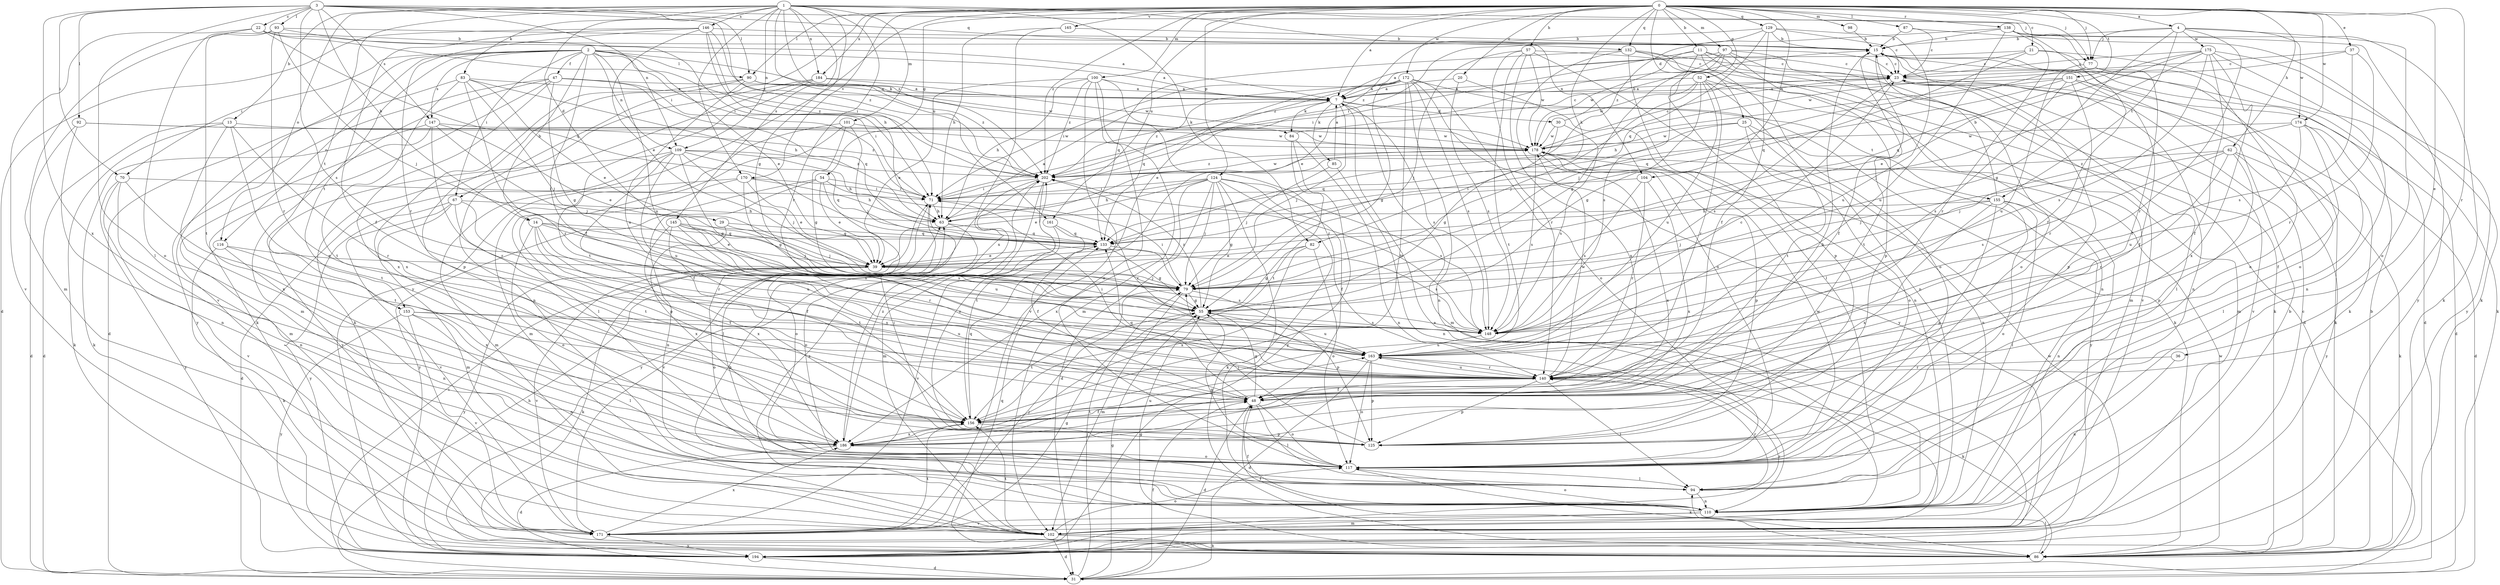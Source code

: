 strict digraph  {
0;
1;
2;
3;
4;
7;
11;
13;
14;
15;
20;
21;
22;
23;
25;
29;
30;
31;
36;
37;
39;
47;
48;
52;
54;
55;
57;
62;
63;
67;
70;
71;
77;
79;
82;
83;
84;
85;
86;
87;
90;
92;
93;
94;
97;
98;
100;
101;
102;
104;
109;
110;
116;
117;
124;
125;
129;
132;
133;
138;
140;
145;
146;
147;
148;
151;
153;
155;
156;
161;
163;
165;
170;
171;
172;
174;
175;
178;
184;
186;
194;
202;
0 -> 4  [label=a];
0 -> 7  [label=a];
0 -> 11  [label=b];
0 -> 20  [label=c];
0 -> 21  [label=c];
0 -> 25  [label=d];
0 -> 36  [label=e];
0 -> 37  [label=e];
0 -> 52  [label=g];
0 -> 54  [label=g];
0 -> 57  [label=h];
0 -> 62  [label=h];
0 -> 67  [label=i];
0 -> 77  [label=j];
0 -> 82  [label=k];
0 -> 87  [label=l];
0 -> 90  [label=l];
0 -> 97  [label=m];
0 -> 98  [label=m];
0 -> 100  [label=m];
0 -> 104  [label=n];
0 -> 124  [label=p];
0 -> 129  [label=q];
0 -> 132  [label=q];
0 -> 138  [label=r];
0 -> 140  [label=r];
0 -> 151  [label=t];
0 -> 161  [label=u];
0 -> 165  [label=v];
0 -> 170  [label=v];
0 -> 172  [label=w];
0 -> 174  [label=w];
0 -> 184  [label=x];
0 -> 194  [label=y];
0 -> 202  [label=z];
1 -> 13  [label=b];
1 -> 29  [label=d];
1 -> 55  [label=g];
1 -> 77  [label=j];
1 -> 82  [label=k];
1 -> 83  [label=k];
1 -> 101  [label=m];
1 -> 104  [label=n];
1 -> 109  [label=n];
1 -> 116  [label=o];
1 -> 140  [label=r];
1 -> 145  [label=s];
1 -> 146  [label=s];
1 -> 153  [label=t];
1 -> 161  [label=u];
1 -> 170  [label=v];
1 -> 184  [label=x];
1 -> 202  [label=z];
2 -> 7  [label=a];
2 -> 14  [label=b];
2 -> 39  [label=e];
2 -> 47  [label=f];
2 -> 48  [label=f];
2 -> 67  [label=i];
2 -> 70  [label=i];
2 -> 84  [label=k];
2 -> 90  [label=l];
2 -> 109  [label=n];
2 -> 116  [label=o];
2 -> 147  [label=s];
2 -> 153  [label=t];
2 -> 163  [label=u];
2 -> 171  [label=v];
2 -> 202  [label=z];
3 -> 14  [label=b];
3 -> 22  [label=c];
3 -> 70  [label=i];
3 -> 77  [label=j];
3 -> 90  [label=l];
3 -> 92  [label=l];
3 -> 93  [label=l];
3 -> 94  [label=l];
3 -> 109  [label=n];
3 -> 132  [label=q];
3 -> 147  [label=s];
3 -> 148  [label=s];
3 -> 186  [label=x];
3 -> 202  [label=z];
4 -> 15  [label=b];
4 -> 55  [label=g];
4 -> 77  [label=j];
4 -> 117  [label=o];
4 -> 140  [label=r];
4 -> 155  [label=t];
4 -> 174  [label=w];
4 -> 175  [label=w];
7 -> 30  [label=d];
7 -> 79  [label=j];
7 -> 84  [label=k];
7 -> 85  [label=k];
7 -> 102  [label=m];
7 -> 148  [label=s];
7 -> 155  [label=t];
7 -> 202  [label=z];
11 -> 23  [label=c];
11 -> 39  [label=e];
11 -> 86  [label=k];
11 -> 110  [label=n];
11 -> 117  [label=o];
11 -> 125  [label=p];
11 -> 178  [label=w];
13 -> 31  [label=d];
13 -> 86  [label=k];
13 -> 140  [label=r];
13 -> 156  [label=t];
13 -> 178  [label=w];
13 -> 186  [label=x];
14 -> 39  [label=e];
14 -> 48  [label=f];
14 -> 117  [label=o];
14 -> 133  [label=q];
14 -> 148  [label=s];
14 -> 156  [label=t];
14 -> 163  [label=u];
15 -> 23  [label=c];
15 -> 31  [label=d];
15 -> 48  [label=f];
15 -> 86  [label=k];
15 -> 110  [label=n];
15 -> 156  [label=t];
20 -> 7  [label=a];
20 -> 110  [label=n];
20 -> 148  [label=s];
21 -> 7  [label=a];
21 -> 23  [label=c];
21 -> 86  [label=k];
21 -> 117  [label=o];
21 -> 133  [label=q];
22 -> 7  [label=a];
22 -> 15  [label=b];
22 -> 71  [label=i];
22 -> 102  [label=m];
22 -> 133  [label=q];
22 -> 171  [label=v];
23 -> 7  [label=a];
23 -> 86  [label=k];
23 -> 94  [label=l];
23 -> 125  [label=p];
23 -> 148  [label=s];
23 -> 171  [label=v];
25 -> 110  [label=n];
25 -> 117  [label=o];
25 -> 133  [label=q];
25 -> 178  [label=w];
25 -> 194  [label=y];
29 -> 79  [label=j];
29 -> 133  [label=q];
29 -> 186  [label=x];
30 -> 15  [label=b];
30 -> 55  [label=g];
30 -> 148  [label=s];
30 -> 178  [label=w];
31 -> 48  [label=f];
31 -> 55  [label=g];
31 -> 63  [label=h];
31 -> 71  [label=i];
31 -> 79  [label=j];
36 -> 110  [label=n];
36 -> 140  [label=r];
37 -> 23  [label=c];
37 -> 140  [label=r];
37 -> 148  [label=s];
37 -> 178  [label=w];
39 -> 79  [label=j];
39 -> 86  [label=k];
39 -> 117  [label=o];
39 -> 148  [label=s];
39 -> 171  [label=v];
39 -> 194  [label=y];
47 -> 7  [label=a];
47 -> 55  [label=g];
47 -> 71  [label=i];
47 -> 86  [label=k];
47 -> 102  [label=m];
47 -> 133  [label=q];
47 -> 186  [label=x];
47 -> 194  [label=y];
48 -> 31  [label=d];
48 -> 55  [label=g];
48 -> 94  [label=l];
48 -> 117  [label=o];
48 -> 133  [label=q];
48 -> 156  [label=t];
52 -> 7  [label=a];
52 -> 55  [label=g];
52 -> 79  [label=j];
52 -> 102  [label=m];
52 -> 140  [label=r];
52 -> 156  [label=t];
52 -> 163  [label=u];
52 -> 178  [label=w];
54 -> 39  [label=e];
54 -> 71  [label=i];
54 -> 94  [label=l];
54 -> 110  [label=n];
54 -> 140  [label=r];
54 -> 194  [label=y];
55 -> 148  [label=s];
55 -> 156  [label=t];
55 -> 163  [label=u];
55 -> 202  [label=z];
57 -> 23  [label=c];
57 -> 79  [label=j];
57 -> 110  [label=n];
57 -> 140  [label=r];
57 -> 156  [label=t];
57 -> 178  [label=w];
57 -> 186  [label=x];
62 -> 79  [label=j];
62 -> 86  [label=k];
62 -> 125  [label=p];
62 -> 140  [label=r];
62 -> 148  [label=s];
62 -> 194  [label=y];
62 -> 202  [label=z];
63 -> 7  [label=a];
63 -> 117  [label=o];
63 -> 133  [label=q];
67 -> 63  [label=h];
67 -> 102  [label=m];
67 -> 140  [label=r];
67 -> 156  [label=t];
67 -> 171  [label=v];
67 -> 194  [label=y];
70 -> 71  [label=i];
70 -> 110  [label=n];
70 -> 156  [label=t];
70 -> 171  [label=v];
70 -> 194  [label=y];
71 -> 63  [label=h];
71 -> 117  [label=o];
71 -> 171  [label=v];
77 -> 48  [label=f];
77 -> 79  [label=j];
77 -> 117  [label=o];
77 -> 163  [label=u];
79 -> 55  [label=g];
79 -> 71  [label=i];
79 -> 102  [label=m];
79 -> 125  [label=p];
82 -> 39  [label=e];
82 -> 55  [label=g];
82 -> 117  [label=o];
82 -> 186  [label=x];
83 -> 7  [label=a];
83 -> 31  [label=d];
83 -> 39  [label=e];
83 -> 63  [label=h];
83 -> 79  [label=j];
83 -> 140  [label=r];
83 -> 156  [label=t];
84 -> 23  [label=c];
84 -> 110  [label=n];
84 -> 156  [label=t];
84 -> 194  [label=y];
85 -> 7  [label=a];
85 -> 79  [label=j];
85 -> 110  [label=n];
86 -> 15  [label=b];
86 -> 48  [label=f];
86 -> 55  [label=g];
86 -> 94  [label=l];
86 -> 133  [label=q];
86 -> 178  [label=w];
87 -> 15  [label=b];
87 -> 23  [label=c];
87 -> 86  [label=k];
90 -> 7  [label=a];
90 -> 125  [label=p];
90 -> 163  [label=u];
90 -> 178  [label=w];
90 -> 186  [label=x];
90 -> 202  [label=z];
92 -> 31  [label=d];
92 -> 110  [label=n];
92 -> 178  [label=w];
92 -> 202  [label=z];
93 -> 15  [label=b];
93 -> 71  [label=i];
93 -> 79  [label=j];
93 -> 117  [label=o];
93 -> 140  [label=r];
93 -> 156  [label=t];
94 -> 110  [label=n];
94 -> 140  [label=r];
97 -> 23  [label=c];
97 -> 55  [label=g];
97 -> 71  [label=i];
97 -> 117  [label=o];
97 -> 125  [label=p];
97 -> 148  [label=s];
97 -> 171  [label=v];
97 -> 202  [label=z];
98 -> 15  [label=b];
100 -> 7  [label=a];
100 -> 39  [label=e];
100 -> 63  [label=h];
100 -> 102  [label=m];
100 -> 117  [label=o];
100 -> 140  [label=r];
100 -> 171  [label=v];
100 -> 202  [label=z];
101 -> 55  [label=g];
101 -> 79  [label=j];
101 -> 94  [label=l];
101 -> 102  [label=m];
101 -> 178  [label=w];
102 -> 7  [label=a];
102 -> 23  [label=c];
102 -> 31  [label=d];
102 -> 86  [label=k];
102 -> 117  [label=o];
102 -> 140  [label=r];
102 -> 156  [label=t];
102 -> 202  [label=z];
104 -> 71  [label=i];
104 -> 140  [label=r];
104 -> 148  [label=s];
104 -> 186  [label=x];
109 -> 48  [label=f];
109 -> 55  [label=g];
109 -> 63  [label=h];
109 -> 79  [label=j];
109 -> 102  [label=m];
109 -> 133  [label=q];
109 -> 163  [label=u];
109 -> 171  [label=v];
109 -> 202  [label=z];
110 -> 48  [label=f];
110 -> 63  [label=h];
110 -> 102  [label=m];
110 -> 117  [label=o];
110 -> 171  [label=v];
116 -> 39  [label=e];
116 -> 86  [label=k];
116 -> 110  [label=n];
116 -> 186  [label=x];
117 -> 55  [label=g];
117 -> 86  [label=k];
117 -> 94  [label=l];
117 -> 178  [label=w];
124 -> 31  [label=d];
124 -> 39  [label=e];
124 -> 48  [label=f];
124 -> 55  [label=g];
124 -> 63  [label=h];
124 -> 71  [label=i];
124 -> 79  [label=j];
124 -> 86  [label=k];
124 -> 94  [label=l];
124 -> 148  [label=s];
124 -> 186  [label=x];
125 -> 71  [label=i];
125 -> 79  [label=j];
125 -> 202  [label=z];
129 -> 15  [label=b];
129 -> 23  [label=c];
129 -> 48  [label=f];
129 -> 71  [label=i];
129 -> 133  [label=q];
129 -> 163  [label=u];
129 -> 202  [label=z];
132 -> 23  [label=c];
132 -> 31  [label=d];
132 -> 94  [label=l];
132 -> 102  [label=m];
132 -> 117  [label=o];
132 -> 133  [label=q];
133 -> 39  [label=e];
133 -> 55  [label=g];
133 -> 148  [label=s];
138 -> 15  [label=b];
138 -> 48  [label=f];
138 -> 86  [label=k];
138 -> 140  [label=r];
138 -> 163  [label=u];
138 -> 194  [label=y];
138 -> 202  [label=z];
140 -> 48  [label=f];
140 -> 71  [label=i];
140 -> 94  [label=l];
140 -> 125  [label=p];
140 -> 163  [label=u];
140 -> 178  [label=w];
145 -> 79  [label=j];
145 -> 133  [label=q];
145 -> 140  [label=r];
145 -> 148  [label=s];
145 -> 156  [label=t];
145 -> 163  [label=u];
145 -> 186  [label=x];
146 -> 15  [label=b];
146 -> 31  [label=d];
146 -> 39  [label=e];
146 -> 48  [label=f];
146 -> 63  [label=h];
146 -> 71  [label=i];
146 -> 140  [label=r];
146 -> 202  [label=z];
147 -> 39  [label=e];
147 -> 79  [label=j];
147 -> 86  [label=k];
147 -> 102  [label=m];
147 -> 140  [label=r];
147 -> 178  [label=w];
148 -> 163  [label=u];
148 -> 202  [label=z];
151 -> 7  [label=a];
151 -> 31  [label=d];
151 -> 48  [label=f];
151 -> 63  [label=h];
151 -> 133  [label=q];
151 -> 140  [label=r];
151 -> 148  [label=s];
153 -> 94  [label=l];
153 -> 110  [label=n];
153 -> 148  [label=s];
153 -> 163  [label=u];
153 -> 171  [label=v];
153 -> 194  [label=y];
155 -> 15  [label=b];
155 -> 63  [label=h];
155 -> 79  [label=j];
155 -> 94  [label=l];
155 -> 110  [label=n];
155 -> 117  [label=o];
155 -> 125  [label=p];
155 -> 186  [label=x];
156 -> 15  [label=b];
156 -> 48  [label=f];
156 -> 125  [label=p];
156 -> 133  [label=q];
156 -> 186  [label=x];
161 -> 48  [label=f];
161 -> 133  [label=q];
161 -> 171  [label=v];
163 -> 23  [label=c];
163 -> 31  [label=d];
163 -> 86  [label=k];
163 -> 117  [label=o];
163 -> 125  [label=p];
163 -> 140  [label=r];
165 -> 15  [label=b];
165 -> 63  [label=h];
165 -> 186  [label=x];
170 -> 31  [label=d];
170 -> 39  [label=e];
170 -> 55  [label=g];
170 -> 63  [label=h];
170 -> 71  [label=i];
170 -> 125  [label=p];
171 -> 55  [label=g];
171 -> 79  [label=j];
171 -> 156  [label=t];
171 -> 186  [label=x];
171 -> 194  [label=y];
172 -> 7  [label=a];
172 -> 39  [label=e];
172 -> 55  [label=g];
172 -> 71  [label=i];
172 -> 86  [label=k];
172 -> 110  [label=n];
172 -> 117  [label=o];
172 -> 133  [label=q];
172 -> 148  [label=s];
172 -> 156  [label=t];
172 -> 194  [label=y];
174 -> 31  [label=d];
174 -> 48  [label=f];
174 -> 79  [label=j];
174 -> 94  [label=l];
174 -> 163  [label=u];
174 -> 178  [label=w];
175 -> 23  [label=c];
175 -> 39  [label=e];
175 -> 48  [label=f];
175 -> 79  [label=j];
175 -> 110  [label=n];
175 -> 133  [label=q];
175 -> 148  [label=s];
175 -> 186  [label=x];
175 -> 194  [label=y];
178 -> 23  [label=c];
178 -> 125  [label=p];
178 -> 148  [label=s];
178 -> 186  [label=x];
178 -> 202  [label=z];
184 -> 7  [label=a];
184 -> 86  [label=k];
184 -> 110  [label=n];
184 -> 156  [label=t];
184 -> 178  [label=w];
186 -> 31  [label=d];
186 -> 117  [label=o];
186 -> 163  [label=u];
186 -> 202  [label=z];
194 -> 15  [label=b];
194 -> 31  [label=d];
194 -> 178  [label=w];
202 -> 71  [label=i];
202 -> 102  [label=m];
202 -> 156  [label=t];
202 -> 178  [label=w];
202 -> 194  [label=y];
}
